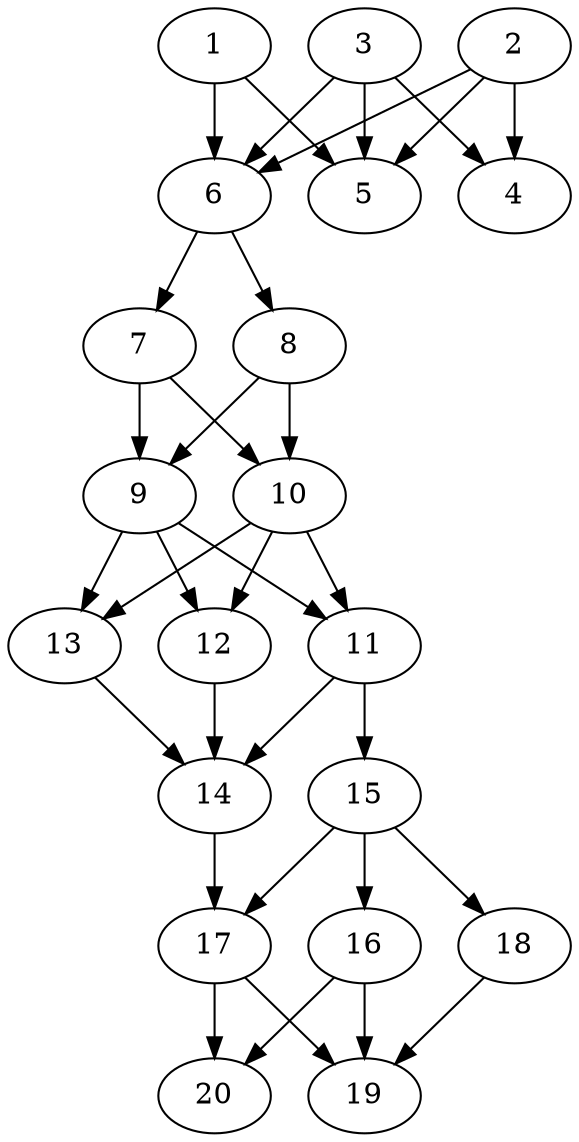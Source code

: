 // DAG automatically generated by daggen at Thu Oct  3 13:58:42 2019
// ./daggen --dot -n 20 --ccr 0.5 --fat 0.5 --regular 0.5 --density 0.9 --mindata 5242880 --maxdata 52428800 
digraph G {
  1 [size="88238080", alpha="0.06", expect_size="44119040"] 
  1 -> 5 [size ="44119040"]
  1 -> 6 [size ="44119040"]
  2 [size="96276480", alpha="0.04", expect_size="48138240"] 
  2 -> 4 [size ="48138240"]
  2 -> 5 [size ="48138240"]
  2 -> 6 [size ="48138240"]
  3 [size="55005184", alpha="0.13", expect_size="27502592"] 
  3 -> 4 [size ="27502592"]
  3 -> 5 [size ="27502592"]
  3 -> 6 [size ="27502592"]
  4 [size="72247296", alpha="0.09", expect_size="36123648"] 
  5 [size="33007616", alpha="0.16", expect_size="16503808"] 
  6 [size="41541632", alpha="0.14", expect_size="20770816"] 
  6 -> 7 [size ="20770816"]
  6 -> 8 [size ="20770816"]
  7 [size="15218688", alpha="0.02", expect_size="7609344"] 
  7 -> 9 [size ="7609344"]
  7 -> 10 [size ="7609344"]
  8 [size="31172608", alpha="0.10", expect_size="15586304"] 
  8 -> 9 [size ="15586304"]
  8 -> 10 [size ="15586304"]
  9 [size="60454912", alpha="0.14", expect_size="30227456"] 
  9 -> 11 [size ="30227456"]
  9 -> 12 [size ="30227456"]
  9 -> 13 [size ="30227456"]
  10 [size="103020544", alpha="0.04", expect_size="51510272"] 
  10 -> 11 [size ="51510272"]
  10 -> 12 [size ="51510272"]
  10 -> 13 [size ="51510272"]
  11 [size="50993152", alpha="0.19", expect_size="25496576"] 
  11 -> 14 [size ="25496576"]
  11 -> 15 [size ="25496576"]
  12 [size="78526464", alpha="0.19", expect_size="39263232"] 
  12 -> 14 [size ="39263232"]
  13 [size="99563520", alpha="0.16", expect_size="49781760"] 
  13 -> 14 [size ="49781760"]
  14 [size="64630784", alpha="0.05", expect_size="32315392"] 
  14 -> 17 [size ="32315392"]
  15 [size="12195840", alpha="0.04", expect_size="6097920"] 
  15 -> 16 [size ="6097920"]
  15 -> 17 [size ="6097920"]
  15 -> 18 [size ="6097920"]
  16 [size="88381440", alpha="0.01", expect_size="44190720"] 
  16 -> 19 [size ="44190720"]
  16 -> 20 [size ="44190720"]
  17 [size="61585408", alpha="0.19", expect_size="30792704"] 
  17 -> 19 [size ="30792704"]
  17 -> 20 [size ="30792704"]
  18 [size="70471680", alpha="0.16", expect_size="35235840"] 
  18 -> 19 [size ="35235840"]
  19 [size="24209408", alpha="0.15", expect_size="12104704"] 
  20 [size="90109952", alpha="0.17", expect_size="45054976"] 
}
